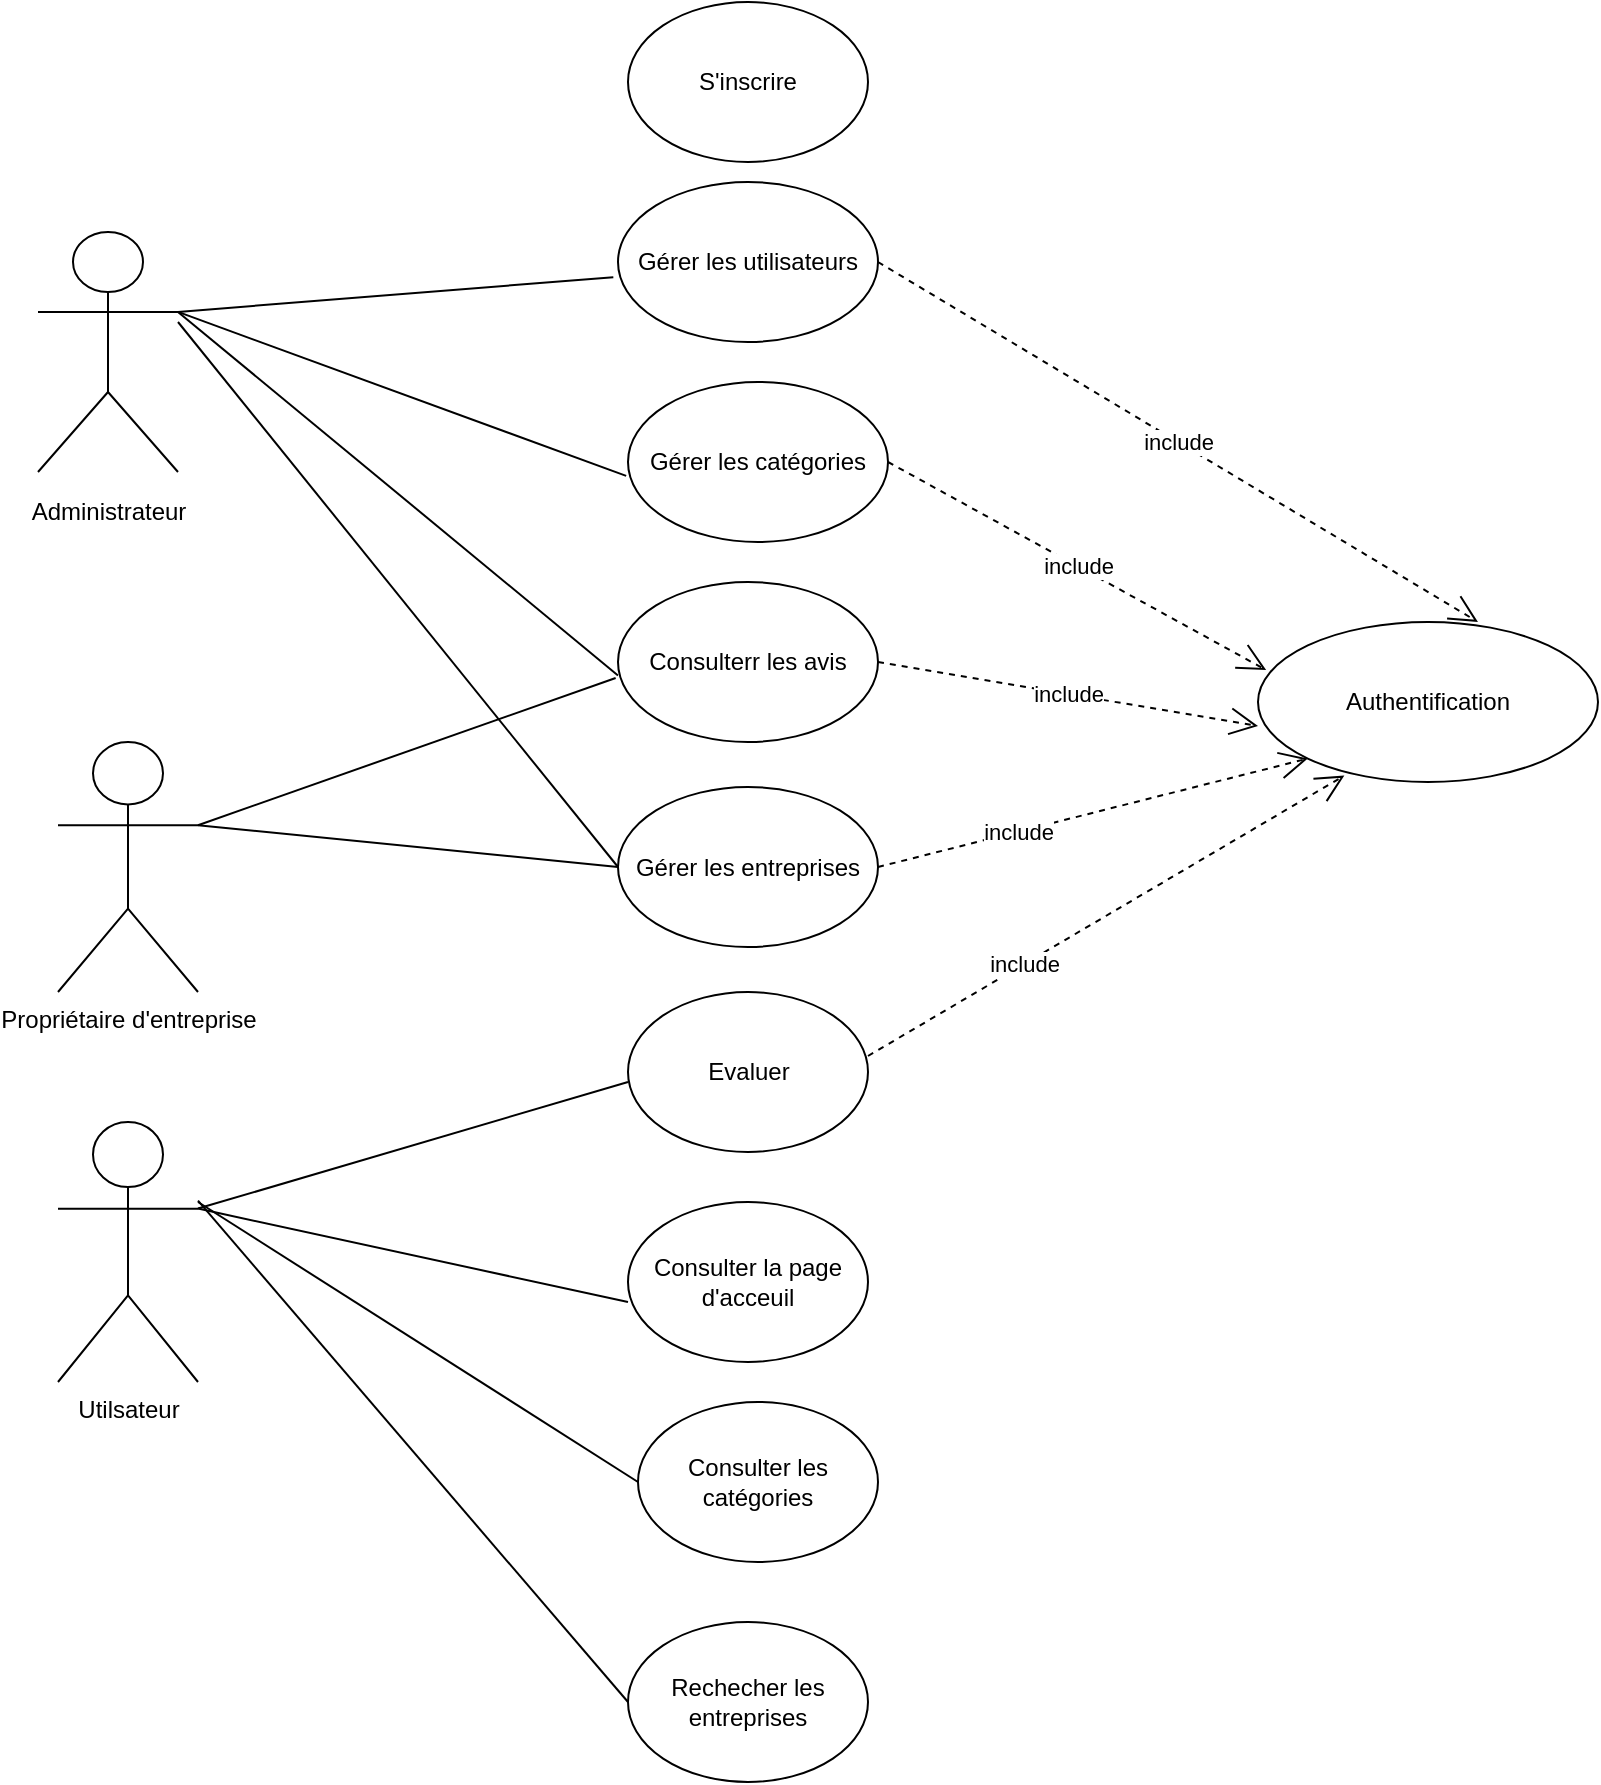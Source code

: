 <mxfile version="26.2.14">
  <diagram name="Page-1" id="ItncG8ey-KE5ceYKGCsm">
    <mxGraphModel dx="2949" dy="950" grid="1" gridSize="10" guides="1" tooltips="1" connect="1" arrows="1" fold="1" page="1" pageScale="1" pageWidth="827" pageHeight="1169" math="0" shadow="0">
      <root>
        <mxCell id="0" />
        <mxCell id="1" parent="0" />
        <mxCell id="LH3g4sgvdYW37YfNmVDh-1" value="" style="shape=umlActor;verticalLabelPosition=bottom;verticalAlign=top;html=1;outlineConnect=0;" parent="1" vertex="1">
          <mxGeometry x="10" y="135" width="70" height="120" as="geometry" />
        </mxCell>
        <mxCell id="LH3g4sgvdYW37YfNmVDh-4" value="Authentification" style="ellipse;whiteSpace=wrap;html=1;" parent="1" vertex="1">
          <mxGeometry x="620" y="330" width="170" height="80" as="geometry" />
        </mxCell>
        <mxCell id="LH3g4sgvdYW37YfNmVDh-7" value="Consulterr les avis" style="ellipse;whiteSpace=wrap;html=1;" parent="1" vertex="1">
          <mxGeometry x="300" y="310" width="130" height="80" as="geometry" />
        </mxCell>
        <mxCell id="LH3g4sgvdYW37YfNmVDh-14" value="Gérer les entreprises" style="ellipse;whiteSpace=wrap;html=1;" parent="1" vertex="1">
          <mxGeometry x="300" y="412.5" width="130" height="80" as="geometry" />
        </mxCell>
        <mxCell id="LH3g4sgvdYW37YfNmVDh-31" value="include" style="endArrow=open;endSize=12;dashed=1;html=1;rounded=0;exitX=1;exitY=0.5;exitDx=0;exitDy=0;entryX=0;entryY=1;entryDx=0;entryDy=0;" parent="1" source="LH3g4sgvdYW37YfNmVDh-14" target="LH3g4sgvdYW37YfNmVDh-4" edge="1">
          <mxGeometry x="-0.349" width="160" relative="1" as="geometry">
            <mxPoint x="560" y="80" as="sourcePoint" />
            <mxPoint x="720" y="80" as="targetPoint" />
            <Array as="points" />
            <mxPoint as="offset" />
          </mxGeometry>
        </mxCell>
        <mxCell id="LH3g4sgvdYW37YfNmVDh-32" value="include" style="endArrow=open;endSize=12;dashed=1;html=1;rounded=0;entryX=0;entryY=0.65;entryDx=0;entryDy=0;exitX=1;exitY=0.5;exitDx=0;exitDy=0;entryPerimeter=0;" parent="1" source="LH3g4sgvdYW37YfNmVDh-7" target="LH3g4sgvdYW37YfNmVDh-4" edge="1">
          <mxGeometry width="160" relative="1" as="geometry">
            <mxPoint x="440" y="260" as="sourcePoint" />
            <mxPoint x="600" y="260" as="targetPoint" />
          </mxGeometry>
        </mxCell>
        <mxCell id="LH3g4sgvdYW37YfNmVDh-36" value="" style="endArrow=none;html=1;rounded=0;exitX=1;exitY=0.333;exitDx=0;exitDy=0;exitPerimeter=0;entryX=-0.018;entryY=0.595;entryDx=0;entryDy=0;entryPerimeter=0;" parent="1" source="LH3g4sgvdYW37YfNmVDh-1" edge="1" target="LH3g4sgvdYW37YfNmVDh-43">
          <mxGeometry width="50" height="50" relative="1" as="geometry">
            <mxPoint x="80" y="180" as="sourcePoint" />
            <mxPoint x="290" y="40" as="targetPoint" />
            <Array as="points" />
          </mxGeometry>
        </mxCell>
        <mxCell id="LH3g4sgvdYW37YfNmVDh-38" value="" style="endArrow=none;html=1;rounded=0;exitX=0;exitY=0.584;exitDx=0;exitDy=0;exitPerimeter=0;entryX=1;entryY=0.333;entryDx=0;entryDy=0;entryPerimeter=0;" parent="1" source="LH3g4sgvdYW37YfNmVDh-7" target="LH3g4sgvdYW37YfNmVDh-1" edge="1">
          <mxGeometry width="50" height="50" relative="1" as="geometry">
            <mxPoint x="340" y="300" as="sourcePoint" />
            <mxPoint x="140" y="460" as="targetPoint" />
            <Array as="points" />
          </mxGeometry>
        </mxCell>
        <mxCell id="LH3g4sgvdYW37YfNmVDh-39" value="" style="endArrow=none;html=1;rounded=0;entryX=0;entryY=0.5;entryDx=0;entryDy=0;" parent="1" target="LH3g4sgvdYW37YfNmVDh-14" edge="1">
          <mxGeometry width="50" height="50" relative="1" as="geometry">
            <mxPoint x="80" y="180" as="sourcePoint" />
            <mxPoint x="210" y="10" as="targetPoint" />
            <Array as="points" />
          </mxGeometry>
        </mxCell>
        <mxCell id="LH3g4sgvdYW37YfNmVDh-43" value="Gérer les utilisateurs" style="ellipse;whiteSpace=wrap;html=1;" parent="1" vertex="1">
          <mxGeometry x="300" y="110" width="130" height="80" as="geometry" />
        </mxCell>
        <mxCell id="hxN5AOpgBn9jHy8HbhxW-3" value="Administrateur" style="text;html=1;align=center;verticalAlign=middle;resizable=0;points=[];autosize=1;strokeColor=none;fillColor=none;" parent="1" vertex="1">
          <mxGeometry x="-5" y="260" width="100" height="30" as="geometry" />
        </mxCell>
        <mxCell id="g6vASwUKKkGRCP8I41hc-1" value="Gérer les catégories" style="ellipse;whiteSpace=wrap;html=1;" parent="1" vertex="1">
          <mxGeometry x="305" y="210" width="130" height="80" as="geometry" />
        </mxCell>
        <mxCell id="g6vASwUKKkGRCP8I41hc-19" value="" style="endArrow=none;html=1;rounded=0;exitX=1;exitY=0.333;exitDx=0;exitDy=0;exitPerimeter=0;entryX=-0.007;entryY=0.587;entryDx=0;entryDy=0;entryPerimeter=0;" parent="1" source="LH3g4sgvdYW37YfNmVDh-1" target="g6vASwUKKkGRCP8I41hc-1" edge="1">
          <mxGeometry width="50" height="50" relative="1" as="geometry">
            <mxPoint x="140" y="260" as="sourcePoint" />
            <mxPoint x="280" y="160" as="targetPoint" />
            <Array as="points" />
          </mxGeometry>
        </mxCell>
        <mxCell id="g6vASwUKKkGRCP8I41hc-20" value="include" style="endArrow=open;endSize=12;dashed=1;html=1;rounded=0;entryX=0.647;entryY=0;entryDx=0;entryDy=0;entryPerimeter=0;exitX=1;exitY=0.5;exitDx=0;exitDy=0;" parent="1" source="LH3g4sgvdYW37YfNmVDh-43" target="LH3g4sgvdYW37YfNmVDh-4" edge="1">
          <mxGeometry width="160" relative="1" as="geometry">
            <mxPoint x="500" y="80" as="sourcePoint" />
            <mxPoint x="660" y="80" as="targetPoint" />
          </mxGeometry>
        </mxCell>
        <mxCell id="g6vASwUKKkGRCP8I41hc-21" value="include" style="endArrow=open;endSize=12;dashed=1;html=1;rounded=0;exitX=1;exitY=0.5;exitDx=0;exitDy=0;entryX=0.024;entryY=0.3;entryDx=0;entryDy=0;entryPerimeter=0;" parent="1" source="g6vASwUKKkGRCP8I41hc-1" target="LH3g4sgvdYW37YfNmVDh-4" edge="1">
          <mxGeometry width="160" relative="1" as="geometry">
            <mxPoint x="510" y="290" as="sourcePoint" />
            <mxPoint x="670" y="290" as="targetPoint" />
          </mxGeometry>
        </mxCell>
        <mxCell id="uRaxNiMfdnxGpc615Ghz-2" value="Propriétaire d&#39;entreprise" style="shape=umlActor;verticalLabelPosition=bottom;verticalAlign=top;html=1;outlineConnect=0;" parent="1" vertex="1">
          <mxGeometry x="20" y="390" width="70" height="125" as="geometry" />
        </mxCell>
        <mxCell id="uRaxNiMfdnxGpc615Ghz-3" value="Utilsateur" style="shape=umlActor;verticalLabelPosition=bottom;verticalAlign=top;html=1;outlineConnect=0;" parent="1" vertex="1">
          <mxGeometry x="20" y="580" width="70" height="130" as="geometry" />
        </mxCell>
        <mxCell id="NCG0yH4gaqDrpv2aqsvh-1" value="" style="endArrow=none;html=1;rounded=0;exitX=1;exitY=0.333;exitDx=0;exitDy=0;exitPerimeter=0;entryX=-0.009;entryY=0.6;entryDx=0;entryDy=0;entryPerimeter=0;" edge="1" parent="1" source="uRaxNiMfdnxGpc615Ghz-2" target="LH3g4sgvdYW37YfNmVDh-7">
          <mxGeometry width="50" height="50" relative="1" as="geometry">
            <mxPoint x="110" y="410" as="sourcePoint" />
            <mxPoint x="300" y="260" as="targetPoint" />
            <Array as="points" />
          </mxGeometry>
        </mxCell>
        <mxCell id="NCG0yH4gaqDrpv2aqsvh-3" value="" style="endArrow=none;html=1;rounded=0;entryX=0;entryY=0.5;entryDx=0;entryDy=0;exitX=1;exitY=0.333;exitDx=0;exitDy=0;exitPerimeter=0;" edge="1" parent="1" source="uRaxNiMfdnxGpc615Ghz-2" target="LH3g4sgvdYW37YfNmVDh-14">
          <mxGeometry width="50" height="50" relative="1" as="geometry">
            <mxPoint x="160" y="430" as="sourcePoint" />
            <mxPoint x="270" y="380" as="targetPoint" />
            <Array as="points" />
          </mxGeometry>
        </mxCell>
        <mxCell id="NCG0yH4gaqDrpv2aqsvh-4" value="Consulter les catégories" style="ellipse;whiteSpace=wrap;html=1;" vertex="1" parent="1">
          <mxGeometry x="310" y="720" width="120" height="80" as="geometry" />
        </mxCell>
        <mxCell id="NCG0yH4gaqDrpv2aqsvh-5" value="Consulter la page d&#39;acceuil" style="ellipse;whiteSpace=wrap;html=1;" vertex="1" parent="1">
          <mxGeometry x="305" y="620" width="120" height="80" as="geometry" />
        </mxCell>
        <mxCell id="NCG0yH4gaqDrpv2aqsvh-6" value="" style="ellipse;whiteSpace=wrap;html=1;" vertex="1" parent="1">
          <mxGeometry x="305" y="515" width="120" height="80" as="geometry" />
        </mxCell>
        <mxCell id="NCG0yH4gaqDrpv2aqsvh-7" value="Evaluer" style="text;html=1;align=center;verticalAlign=middle;resizable=0;points=[];autosize=1;strokeColor=none;fillColor=none;" vertex="1" parent="1">
          <mxGeometry x="335" y="540" width="60" height="30" as="geometry" />
        </mxCell>
        <mxCell id="NCG0yH4gaqDrpv2aqsvh-8" value="include" style="endArrow=open;endSize=12;dashed=1;html=1;rounded=0;exitX=1;exitY=0.5;exitDx=0;exitDy=0;entryX=0.254;entryY=0.96;entryDx=0;entryDy=0;entryPerimeter=0;" edge="1" parent="1" target="LH3g4sgvdYW37YfNmVDh-4">
          <mxGeometry x="-0.349" width="160" relative="1" as="geometry">
            <mxPoint x="425" y="547" as="sourcePoint" />
            <mxPoint x="640" y="515" as="targetPoint" />
            <Array as="points" />
            <mxPoint as="offset" />
          </mxGeometry>
        </mxCell>
        <mxCell id="NCG0yH4gaqDrpv2aqsvh-9" value="S&#39;inscrire" style="ellipse;whiteSpace=wrap;html=1;" vertex="1" parent="1">
          <mxGeometry x="305" y="20" width="120" height="80" as="geometry" />
        </mxCell>
        <mxCell id="NCG0yH4gaqDrpv2aqsvh-10" value="Rechecher les entreprises" style="ellipse;whiteSpace=wrap;html=1;" vertex="1" parent="1">
          <mxGeometry x="305" y="830" width="120" height="80" as="geometry" />
        </mxCell>
        <mxCell id="NCG0yH4gaqDrpv2aqsvh-11" value="" style="endArrow=none;html=1;rounded=0;entryX=0;entryY=0.5;entryDx=0;entryDy=0;" edge="1" parent="1" target="NCG0yH4gaqDrpv2aqsvh-10">
          <mxGeometry width="50" height="50" relative="1" as="geometry">
            <mxPoint x="90" y="619.319" as="sourcePoint" />
            <mxPoint x="270" y="860" as="targetPoint" />
          </mxGeometry>
        </mxCell>
        <mxCell id="NCG0yH4gaqDrpv2aqsvh-12" value="" style="endArrow=none;html=1;rounded=0;" edge="1" parent="1">
          <mxGeometry width="50" height="50" relative="1" as="geometry">
            <mxPoint x="90" y="620" as="sourcePoint" />
            <mxPoint x="310" y="760" as="targetPoint" />
          </mxGeometry>
        </mxCell>
        <mxCell id="NCG0yH4gaqDrpv2aqsvh-13" value="" style="endArrow=none;html=1;rounded=0;exitX=1;exitY=0.333;exitDx=0;exitDy=0;exitPerimeter=0;" edge="1" parent="1" source="uRaxNiMfdnxGpc615Ghz-3">
          <mxGeometry width="50" height="50" relative="1" as="geometry">
            <mxPoint x="255" y="720" as="sourcePoint" />
            <mxPoint x="305" y="670" as="targetPoint" />
          </mxGeometry>
        </mxCell>
        <mxCell id="NCG0yH4gaqDrpv2aqsvh-14" value="" style="endArrow=none;html=1;rounded=0;exitX=1;exitY=0.333;exitDx=0;exitDy=0;exitPerimeter=0;" edge="1" parent="1" source="uRaxNiMfdnxGpc615Ghz-3">
          <mxGeometry width="50" height="50" relative="1" as="geometry">
            <mxPoint x="160" y="620" as="sourcePoint" />
            <mxPoint x="305" y="560" as="targetPoint" />
          </mxGeometry>
        </mxCell>
      </root>
    </mxGraphModel>
  </diagram>
</mxfile>
